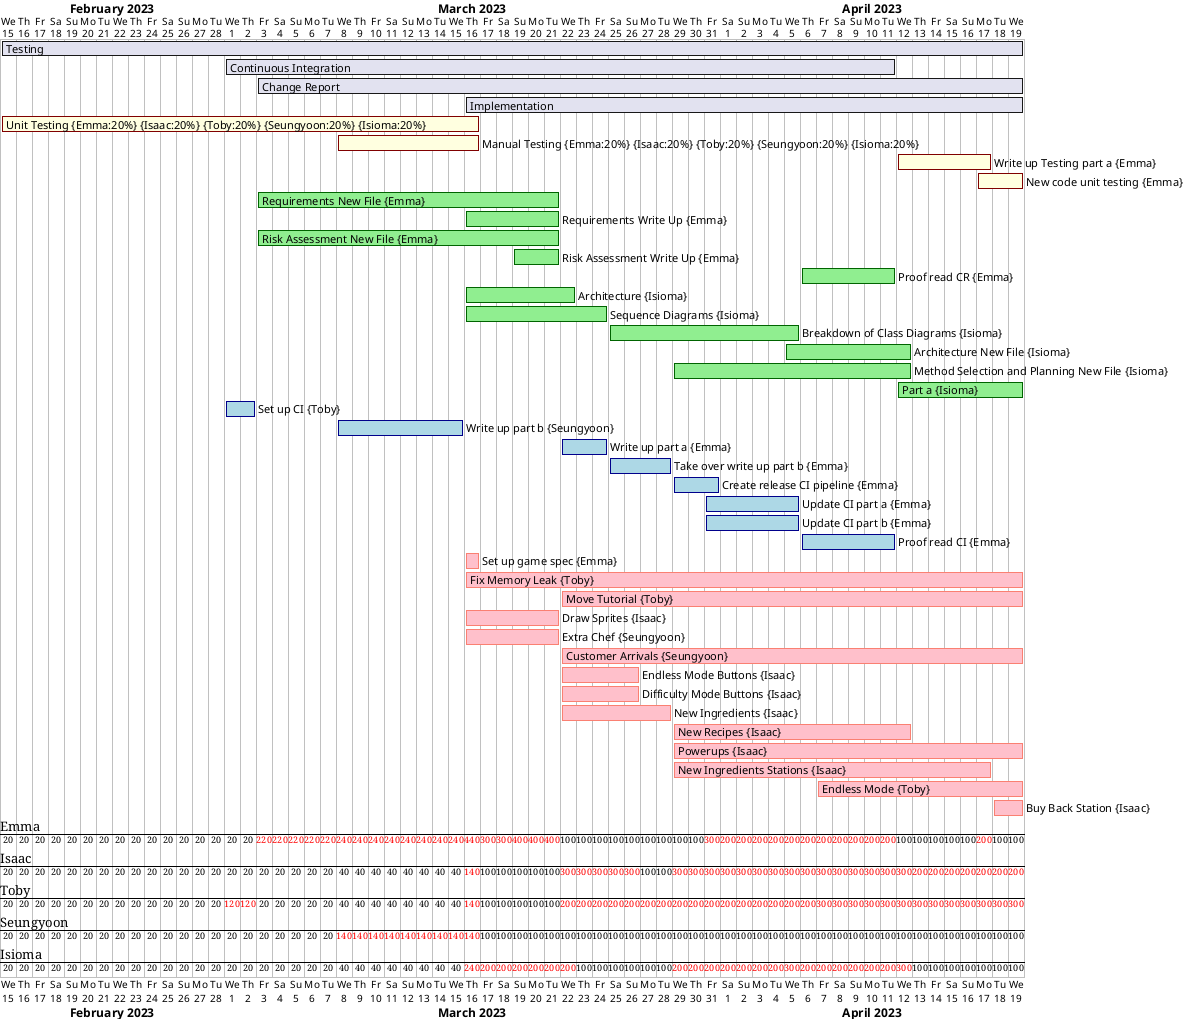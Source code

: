 @startgantt

 Project starts 2023-02-15

 [Testing] starts 2023-02-15
 [Testing] lasts 64 days
 [Continuous Integration] starts 2023-03-01
 [Continuous Integration] lasts 42 days
 [Change Report] starts 2023-03-03
 [Change Report] lasts 48 days
 [Implementation] starts 2023-03-16
 [Implementation] lasts 35 days

 [Unit Testing] on {Emma:20%} {Isaac:20%} {Toby:20%} {Seungyoon:20%} {Isioma:20%} starts 2023-02-15 and ends 2023-03-16 and is colored in LightYellow/Maroon
 [Manual Testing] on {Emma:20%} {Isaac:20%} {Toby:20%} {Seungyoon:20%} {Isioma:20%} starts 2023-03-08 and ends 2023-03-16 and is colored in LightYellow/Maroon
 [Write up Testing part a] on {Emma:100%} starts 2023-04-12 and ends 2023-04-17  and is colored in LightYellow/Maroon
 [New code unit testing] on {Emma:100%} starts 2023-04-17 and ends 2023-04-19  and is colored in LightYellow/Maroon

 [Requirements New File] on {Emma:100%} starts 2023-03-03 and ends 2023-03-21 and is colored in LightGreen/DarkGreen
 [Requirements Write Up] on {Emma:100%} starts 2023-03-16 and ends 2023-03-21 and is colored in LightGreen/DarkGreen
 [Risk Assessment New File] on {Emma:100%} starts 2023-03-03 and ends 2023-03-21 and is colored in LightGreen/DarkGreen
 [Risk Assessment Write Up] on {Emma:100%} starts 2023-03-19 and ends 2023-03-21 and is colored in LightGreen/DarkGreen
 [Proof read CR] on {Emma:100%} starts 2023-04-06 and ends 2023-04-11 and is colored in LightGreen/DarkGreen
 [Architecture] on {Isioma:100%} starts 2023-03-16 and ends 2023-03-22 and is colored in LightGreen/DarkGreen
 [Sequence Diagrams] on {Isioma:100%} starts 2023-03-16 and ends 2023-03-24 and is colored in LightGreen/DarkGreen
 [Breakdown of Class Diagrams] on {Isioma:100%} starts 2023-03-25 and ends 2023-04-05 and is colored in LightGreen/DarkGreen
 [Architecture New File] on {Isioma:100%} starts 2023-04-05 and ends 2023-04-12 and is colored in LightGreen/DarkGreen
 [Method Selection and Planning New File] on {Isioma:100%} starts 2023-03-29 and ends 2023-04-12 and is colored in LightGreen/DarkGreen

 [Part a] on {Isioma:100%} starts 2023-04-12 and ends 2023-04-19 and is colored in LightGreen/DarkGreen

 [Set up CI] on {Toby:100%} starts 2023-03-01 and ends 2023-03-02 and is colored in LightBlue/DarkBlue
 [Write up part b] on {Seungyoon:100%} starts 2023-03-08 and ends 2023-03-15 and is colored in LightBlue/DarkBlue
 [Write up part a] on {Emma:100%} starts 2023-03-22 and ends 2023-03-24 and is colored in LightBlue/DarkBlue
 [Take over write up part b] on {Emma:100%} starts 2023-03-25 and ends 2023-03-28 and is colored in LightBlue/DarkBlue
 [Create release CI pipeline] on {Emma:100%} starts 2023-03-29 and ends 2023-03-31 and is colored in LightBlue/DarkBlue
 [Update CI part a] on {Emma:100%} starts 2023-03-31 and ends 2023-04-05 and is colored in LightBlue/DarkBlue
 [Update CI part b] on {Emma:100%} starts 2023-03-31 and ends 2023-04-05 and is colored in LightBlue/DarkBlue
 [Proof read CI] on {Emma:100%} starts 2023-04-06 and ends 2023-04-11 and is colored in LightBlue/DarkBlue

 [Set up game spec] on {Emma:100%} starts 2023-03-16 and ends 2023-03-16 and is colored in Pink/Salmon
 [Fix Memory Leak] on {Toby:100%} starts 2023-03-16 and ends 2023-04-19 and is colored in Pink/Salmon
 [Move Tutorial] on {Toby:100%} starts 2023-03-22 and ends 2023-04-19 and is colored in Pink/Salmon
 [Draw Sprites] on {Isaac:100%} starts 2023-03-16 and ends 2023-03-21 and is colored in Pink/Salmon
 [Extra Chef] on {Seungyoon:100%} starts 2023-03-16 and ends 2023-03-21 and is colored in Pink/Salmon
 [Customer Arrivals] on {Seungyoon:100%} starts 2023-03-22 and ends 2023-04-19 and is colored in Pink/Salmon
 [Endless Mode Buttons] on {Isaac:100%} starts 2023-03-22 and ends 2023-03-26 and is colored in Pink/Salmon
 [Difficulty Mode Buttons] on {Isaac:100%} starts 2023-03-22 and ends 2023-03-26 and is colored in Pink/Salmon
 [New Ingredients] on {Isaac:100%} starts 2023-03-22 and ends 2023-03-28 and is colored in Pink/Salmon
 [New Recipes] on {Isaac:100%} starts 2023-03-29 and ends 2023-04-12 and is colored in Pink/Salmon
 [Powerups] on {Isaac:100%} starts 2023-03-29 and ends 2023-04-19 and is colored in Pink/Salmon
 [New Ingredients Stations] on {Isaac:100%} starts 2023-03-29 and ends 2023-04-17 and is colored in Pink/Salmon
 [Endless Mode] on {Toby:100%} starts 2023-04-07 and ends 2023-04-19 and is colored in Pink/Salmon
 [Buy Back Station] on {Isaac:100%} starts 2023-04-18 and ends 2023-04-19 and is colored in Pink/Salmon
 @endgantt